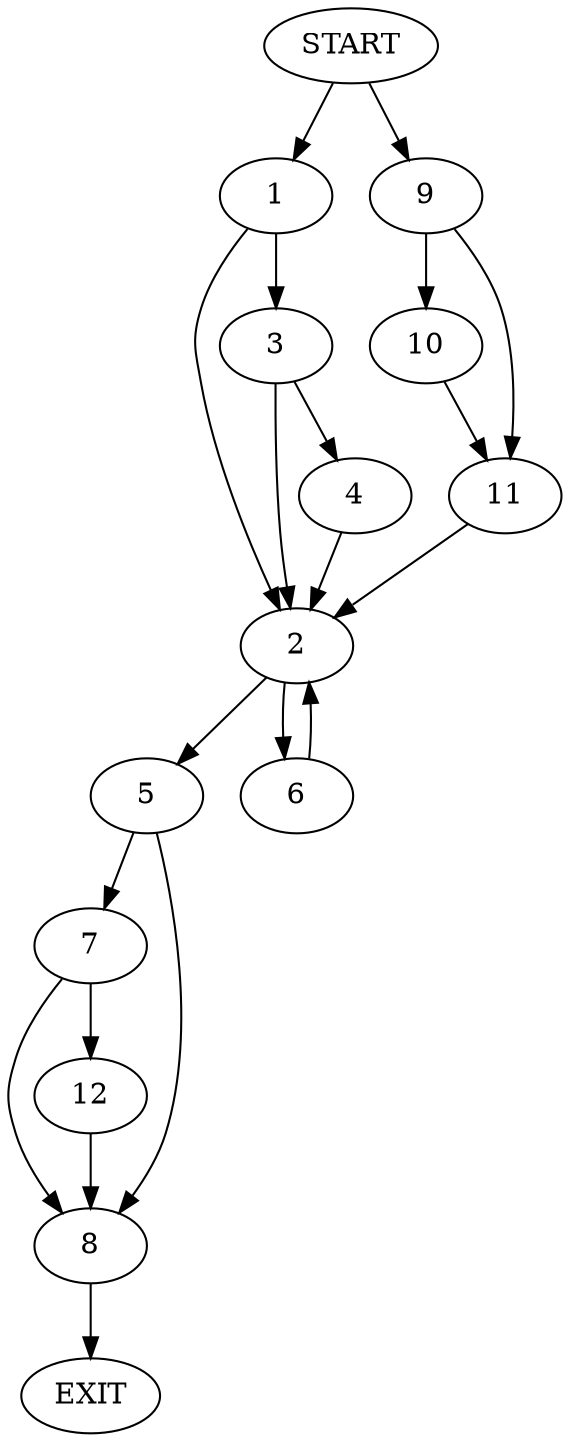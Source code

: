 digraph {
0 [label="START"]
13 [label="EXIT"]
0 -> 1
1 -> 2
1 -> 3
3 -> 4
3 -> 2
2 -> 5
2 -> 6
4 -> 2
6 -> 2
5 -> 7
5 -> 8
0 -> 9
9 -> 10
9 -> 11
10 -> 11
11 -> 2
7 -> 8
7 -> 12
8 -> 13
12 -> 8
}
